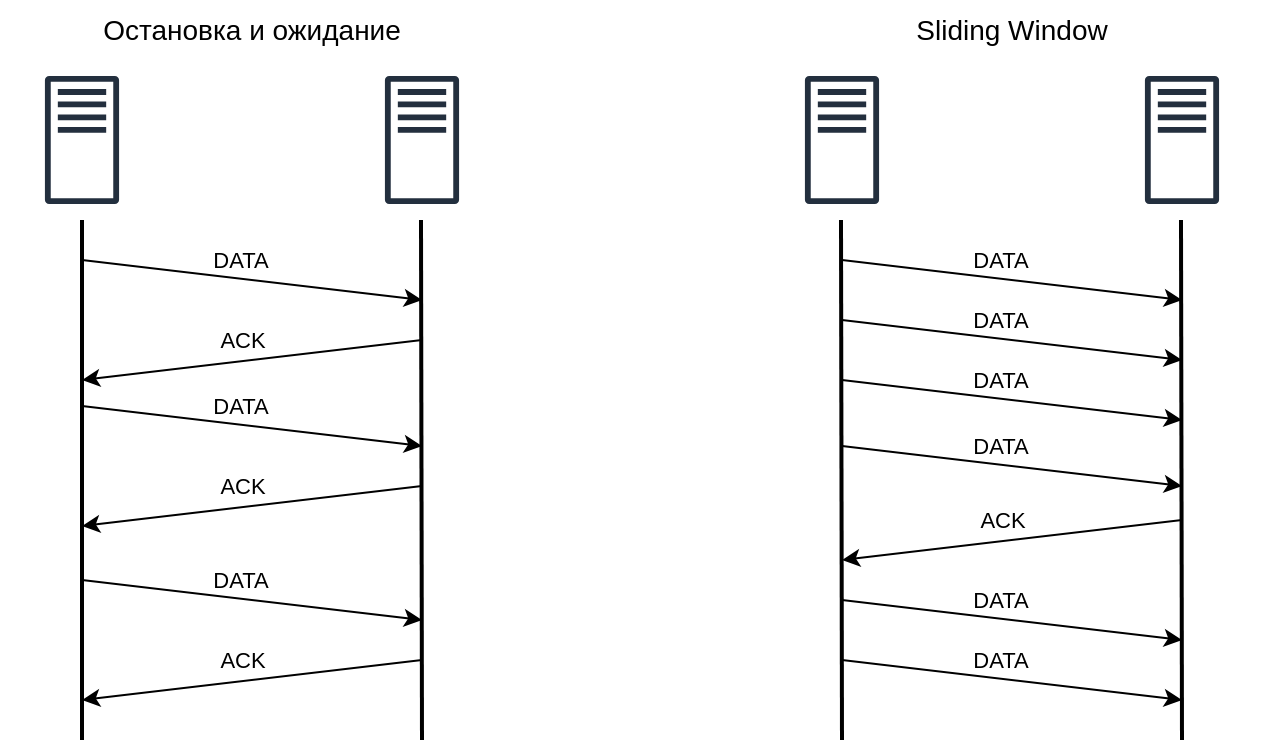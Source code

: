 <mxfile version="15.4.0" type="device"><diagram id="Sb2cXzPBAK--vDQ6O-_f" name="Страница 1"><mxGraphModel dx="763" dy="615" grid="1" gridSize="10" guides="1" tooltips="1" connect="1" arrows="1" fold="1" page="1" pageScale="1" pageWidth="1169" pageHeight="827" math="0" shadow="0"><root><mxCell id="0"/><mxCell id="1" parent="0"/><mxCell id="ygXZkjN6nivS-gwI3x-V-7" style="edgeStyle=orthogonalEdgeStyle;rounded=0;orthogonalLoop=1;jettySize=auto;html=1;endArrow=none;endFill=0;strokeWidth=2;" edge="1" parent="1" source="ygXZkjN6nivS-gwI3x-V-1"><mxGeometry relative="1" as="geometry"><mxPoint x="210" y="550" as="targetPoint"/></mxGeometry></mxCell><mxCell id="ygXZkjN6nivS-gwI3x-V-1" value="" style="sketch=0;outlineConnect=0;fontColor=#232F3E;gradientColor=none;strokeColor=#232F3E;fillColor=#ffffff;dashed=0;verticalLabelPosition=bottom;verticalAlign=top;align=center;html=1;fontSize=12;fontStyle=0;aspect=fixed;shape=mxgraph.aws4.resourceIcon;resIcon=mxgraph.aws4.traditional_server;" vertex="1" parent="1"><mxGeometry x="170" y="210" width="80" height="80" as="geometry"/></mxCell><mxCell id="ygXZkjN6nivS-gwI3x-V-2" value="" style="sketch=0;outlineConnect=0;fontColor=#232F3E;gradientColor=none;strokeColor=#232F3E;fillColor=#ffffff;dashed=0;verticalLabelPosition=bottom;verticalAlign=top;align=center;html=1;fontSize=12;fontStyle=0;aspect=fixed;shape=mxgraph.aws4.resourceIcon;resIcon=mxgraph.aws4.traditional_server;" vertex="1" parent="1"><mxGeometry x="340" y="210" width="80" height="80" as="geometry"/></mxCell><mxCell id="ygXZkjN6nivS-gwI3x-V-5" value="" style="sketch=0;outlineConnect=0;fontColor=#232F3E;gradientColor=none;strokeColor=#232F3E;fillColor=#ffffff;dashed=0;verticalLabelPosition=bottom;verticalAlign=top;align=center;html=1;fontSize=12;fontStyle=0;aspect=fixed;shape=mxgraph.aws4.resourceIcon;resIcon=mxgraph.aws4.traditional_server;" vertex="1" parent="1"><mxGeometry x="550" y="210" width="80" height="80" as="geometry"/></mxCell><mxCell id="ygXZkjN6nivS-gwI3x-V-6" value="" style="sketch=0;outlineConnect=0;fontColor=#232F3E;gradientColor=none;strokeColor=#232F3E;fillColor=#ffffff;dashed=0;verticalLabelPosition=bottom;verticalAlign=top;align=center;html=1;fontSize=12;fontStyle=0;aspect=fixed;shape=mxgraph.aws4.resourceIcon;resIcon=mxgraph.aws4.traditional_server;" vertex="1" parent="1"><mxGeometry x="720" y="210" width="80" height="80" as="geometry"/></mxCell><mxCell id="ygXZkjN6nivS-gwI3x-V-8" style="rounded=0;orthogonalLoop=1;jettySize=auto;html=1;endArrow=none;endFill=0;strokeWidth=2;" edge="1" parent="1"><mxGeometry relative="1" as="geometry"><mxPoint x="380" y="550" as="targetPoint"/><mxPoint x="379.5" y="290" as="sourcePoint"/></mxGeometry></mxCell><mxCell id="ygXZkjN6nivS-gwI3x-V-9" style="rounded=0;orthogonalLoop=1;jettySize=auto;html=1;endArrow=none;endFill=0;strokeWidth=2;" edge="1" parent="1"><mxGeometry relative="1" as="geometry"><mxPoint x="590" y="550" as="targetPoint"/><mxPoint x="589.5" y="290" as="sourcePoint"/></mxGeometry></mxCell><mxCell id="ygXZkjN6nivS-gwI3x-V-10" style="rounded=0;orthogonalLoop=1;jettySize=auto;html=1;endArrow=none;endFill=0;strokeWidth=2;" edge="1" parent="1"><mxGeometry relative="1" as="geometry"><mxPoint x="760" y="550" as="targetPoint"/><mxPoint x="759.5" y="290" as="sourcePoint"/></mxGeometry></mxCell><mxCell id="ygXZkjN6nivS-gwI3x-V-11" style="rounded=0;orthogonalLoop=1;jettySize=auto;html=1;endArrow=classic;endFill=1;strokeWidth=1;" edge="1" parent="1"><mxGeometry relative="1" as="geometry"><mxPoint x="380" y="330" as="targetPoint"/><mxPoint x="210" y="310" as="sourcePoint"/></mxGeometry></mxCell><mxCell id="ygXZkjN6nivS-gwI3x-V-12" value="DATA" style="edgeLabel;html=1;align=center;verticalAlign=middle;resizable=0;points=[];" vertex="1" connectable="0" parent="ygXZkjN6nivS-gwI3x-V-11"><mxGeometry x="-0.016" y="3" relative="1" as="geometry"><mxPoint x="-5" y="-7" as="offset"/></mxGeometry></mxCell><mxCell id="ygXZkjN6nivS-gwI3x-V-15" style="rounded=0;orthogonalLoop=1;jettySize=auto;html=1;endArrow=classic;endFill=1;strokeWidth=1;" edge="1" parent="1"><mxGeometry relative="1" as="geometry"><mxPoint x="210" y="370" as="targetPoint"/><mxPoint x="380" y="350" as="sourcePoint"/></mxGeometry></mxCell><mxCell id="ygXZkjN6nivS-gwI3x-V-16" value="ACK" style="edgeLabel;html=1;align=center;verticalAlign=middle;resizable=0;points=[];" vertex="1" connectable="0" parent="ygXZkjN6nivS-gwI3x-V-15"><mxGeometry x="-0.016" y="3" relative="1" as="geometry"><mxPoint x="-7" y="-13" as="offset"/></mxGeometry></mxCell><mxCell id="ygXZkjN6nivS-gwI3x-V-19" style="rounded=0;orthogonalLoop=1;jettySize=auto;html=1;endArrow=classic;endFill=1;strokeWidth=1;" edge="1" parent="1"><mxGeometry relative="1" as="geometry"><mxPoint x="380" y="403" as="targetPoint"/><mxPoint x="210" y="383" as="sourcePoint"/></mxGeometry></mxCell><mxCell id="ygXZkjN6nivS-gwI3x-V-20" value="DATA" style="edgeLabel;html=1;align=center;verticalAlign=middle;resizable=0;points=[];" vertex="1" connectable="0" parent="ygXZkjN6nivS-gwI3x-V-19"><mxGeometry x="-0.016" y="3" relative="1" as="geometry"><mxPoint x="-5" y="-7" as="offset"/></mxGeometry></mxCell><mxCell id="ygXZkjN6nivS-gwI3x-V-21" style="rounded=0;orthogonalLoop=1;jettySize=auto;html=1;endArrow=classic;endFill=1;strokeWidth=1;" edge="1" parent="1"><mxGeometry relative="1" as="geometry"><mxPoint x="210" y="443" as="targetPoint"/><mxPoint x="380" y="423" as="sourcePoint"/></mxGeometry></mxCell><mxCell id="ygXZkjN6nivS-gwI3x-V-22" value="ACK" style="edgeLabel;html=1;align=center;verticalAlign=middle;resizable=0;points=[];" vertex="1" connectable="0" parent="ygXZkjN6nivS-gwI3x-V-21"><mxGeometry x="-0.016" y="3" relative="1" as="geometry"><mxPoint x="-7" y="-13" as="offset"/></mxGeometry></mxCell><mxCell id="ygXZkjN6nivS-gwI3x-V-23" style="rounded=0;orthogonalLoop=1;jettySize=auto;html=1;endArrow=classic;endFill=1;strokeWidth=1;" edge="1" parent="1"><mxGeometry relative="1" as="geometry"><mxPoint x="380" y="490" as="targetPoint"/><mxPoint x="210" y="470" as="sourcePoint"/></mxGeometry></mxCell><mxCell id="ygXZkjN6nivS-gwI3x-V-24" value="DATA" style="edgeLabel;html=1;align=center;verticalAlign=middle;resizable=0;points=[];" vertex="1" connectable="0" parent="ygXZkjN6nivS-gwI3x-V-23"><mxGeometry x="-0.016" y="3" relative="1" as="geometry"><mxPoint x="-5" y="-7" as="offset"/></mxGeometry></mxCell><mxCell id="ygXZkjN6nivS-gwI3x-V-25" style="rounded=0;orthogonalLoop=1;jettySize=auto;html=1;endArrow=classic;endFill=1;strokeWidth=1;" edge="1" parent="1"><mxGeometry relative="1" as="geometry"><mxPoint x="210" y="530" as="targetPoint"/><mxPoint x="380" y="510" as="sourcePoint"/></mxGeometry></mxCell><mxCell id="ygXZkjN6nivS-gwI3x-V-26" value="ACK" style="edgeLabel;html=1;align=center;verticalAlign=middle;resizable=0;points=[];" vertex="1" connectable="0" parent="ygXZkjN6nivS-gwI3x-V-25"><mxGeometry x="-0.016" y="3" relative="1" as="geometry"><mxPoint x="-7" y="-13" as="offset"/></mxGeometry></mxCell><mxCell id="ygXZkjN6nivS-gwI3x-V-27" style="rounded=0;orthogonalLoop=1;jettySize=auto;html=1;endArrow=classic;endFill=1;strokeWidth=1;" edge="1" parent="1"><mxGeometry relative="1" as="geometry"><mxPoint x="760" y="330" as="targetPoint"/><mxPoint x="590" y="310" as="sourcePoint"/></mxGeometry></mxCell><mxCell id="ygXZkjN6nivS-gwI3x-V-28" value="DATA" style="edgeLabel;html=1;align=center;verticalAlign=middle;resizable=0;points=[];" vertex="1" connectable="0" parent="ygXZkjN6nivS-gwI3x-V-27"><mxGeometry x="-0.016" y="3" relative="1" as="geometry"><mxPoint x="-5" y="-7" as="offset"/></mxGeometry></mxCell><mxCell id="ygXZkjN6nivS-gwI3x-V-29" style="rounded=0;orthogonalLoop=1;jettySize=auto;html=1;endArrow=classic;endFill=1;strokeWidth=1;" edge="1" parent="1"><mxGeometry relative="1" as="geometry"><mxPoint x="760" y="360" as="targetPoint"/><mxPoint x="590" y="340" as="sourcePoint"/></mxGeometry></mxCell><mxCell id="ygXZkjN6nivS-gwI3x-V-30" value="DATA" style="edgeLabel;html=1;align=center;verticalAlign=middle;resizable=0;points=[];" vertex="1" connectable="0" parent="ygXZkjN6nivS-gwI3x-V-29"><mxGeometry x="-0.016" y="3" relative="1" as="geometry"><mxPoint x="-5" y="-7" as="offset"/></mxGeometry></mxCell><mxCell id="ygXZkjN6nivS-gwI3x-V-31" style="rounded=0;orthogonalLoop=1;jettySize=auto;html=1;endArrow=classic;endFill=1;strokeWidth=1;" edge="1" parent="1"><mxGeometry relative="1" as="geometry"><mxPoint x="760" y="390" as="targetPoint"/><mxPoint x="590" y="370" as="sourcePoint"/></mxGeometry></mxCell><mxCell id="ygXZkjN6nivS-gwI3x-V-32" value="DATA" style="edgeLabel;html=1;align=center;verticalAlign=middle;resizable=0;points=[];" vertex="1" connectable="0" parent="ygXZkjN6nivS-gwI3x-V-31"><mxGeometry x="-0.016" y="3" relative="1" as="geometry"><mxPoint x="-5" y="-7" as="offset"/></mxGeometry></mxCell><mxCell id="ygXZkjN6nivS-gwI3x-V-33" style="rounded=0;orthogonalLoop=1;jettySize=auto;html=1;endArrow=classic;endFill=1;strokeWidth=1;" edge="1" parent="1"><mxGeometry relative="1" as="geometry"><mxPoint x="760" y="423" as="targetPoint"/><mxPoint x="590" y="403" as="sourcePoint"/></mxGeometry></mxCell><mxCell id="ygXZkjN6nivS-gwI3x-V-34" value="DATA" style="edgeLabel;html=1;align=center;verticalAlign=middle;resizable=0;points=[];" vertex="1" connectable="0" parent="ygXZkjN6nivS-gwI3x-V-33"><mxGeometry x="-0.016" y="3" relative="1" as="geometry"><mxPoint x="-5" y="-7" as="offset"/></mxGeometry></mxCell><mxCell id="ygXZkjN6nivS-gwI3x-V-35" style="rounded=0;orthogonalLoop=1;jettySize=auto;html=1;endArrow=classic;endFill=1;strokeWidth=1;" edge="1" parent="1"><mxGeometry relative="1" as="geometry"><mxPoint x="590" y="460" as="targetPoint"/><mxPoint x="760" y="440" as="sourcePoint"/></mxGeometry></mxCell><mxCell id="ygXZkjN6nivS-gwI3x-V-36" value="ACK" style="edgeLabel;html=1;align=center;verticalAlign=middle;resizable=0;points=[];" vertex="1" connectable="0" parent="ygXZkjN6nivS-gwI3x-V-35"><mxGeometry x="-0.016" y="3" relative="1" as="geometry"><mxPoint x="-7" y="-13" as="offset"/></mxGeometry></mxCell><mxCell id="ygXZkjN6nivS-gwI3x-V-37" style="rounded=0;orthogonalLoop=1;jettySize=auto;html=1;endArrow=classic;endFill=1;strokeWidth=1;" edge="1" parent="1"><mxGeometry relative="1" as="geometry"><mxPoint x="760" y="500" as="targetPoint"/><mxPoint x="590" y="480" as="sourcePoint"/></mxGeometry></mxCell><mxCell id="ygXZkjN6nivS-gwI3x-V-38" value="DATA" style="edgeLabel;html=1;align=center;verticalAlign=middle;resizable=0;points=[];" vertex="1" connectable="0" parent="ygXZkjN6nivS-gwI3x-V-37"><mxGeometry x="-0.016" y="3" relative="1" as="geometry"><mxPoint x="-5" y="-7" as="offset"/></mxGeometry></mxCell><mxCell id="ygXZkjN6nivS-gwI3x-V-39" style="rounded=0;orthogonalLoop=1;jettySize=auto;html=1;endArrow=classic;endFill=1;strokeWidth=1;" edge="1" parent="1"><mxGeometry relative="1" as="geometry"><mxPoint x="760" y="530" as="targetPoint"/><mxPoint x="590" y="510" as="sourcePoint"/></mxGeometry></mxCell><mxCell id="ygXZkjN6nivS-gwI3x-V-40" value="DATA" style="edgeLabel;html=1;align=center;verticalAlign=middle;resizable=0;points=[];" vertex="1" connectable="0" parent="ygXZkjN6nivS-gwI3x-V-39"><mxGeometry x="-0.016" y="3" relative="1" as="geometry"><mxPoint x="-5" y="-7" as="offset"/></mxGeometry></mxCell><mxCell id="ygXZkjN6nivS-gwI3x-V-41" value="Остановка и ожидание" style="text;html=1;strokeColor=none;fillColor=none;align=center;verticalAlign=middle;whiteSpace=wrap;rounded=0;fontSize=14;" vertex="1" parent="1"><mxGeometry x="210" y="180" width="170" height="30" as="geometry"/></mxCell><mxCell id="ygXZkjN6nivS-gwI3x-V-42" value="Sliding Window" style="text;html=1;strokeColor=none;fillColor=none;align=center;verticalAlign=middle;whiteSpace=wrap;rounded=0;fontSize=14;" vertex="1" parent="1"><mxGeometry x="590" y="180" width="170" height="30" as="geometry"/></mxCell></root></mxGraphModel></diagram></mxfile>